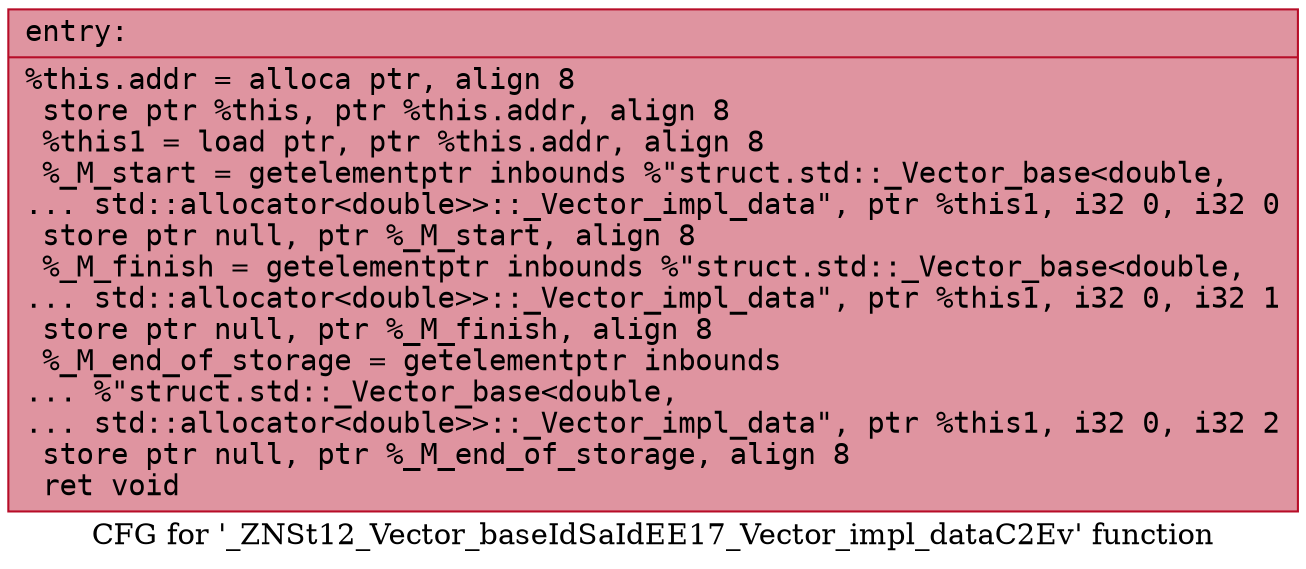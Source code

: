 digraph "CFG for '_ZNSt12_Vector_baseIdSaIdEE17_Vector_impl_dataC2Ev' function" {
	label="CFG for '_ZNSt12_Vector_baseIdSaIdEE17_Vector_impl_dataC2Ev' function";

	Node0x556c3c7c87a0 [shape=record,color="#b70d28ff", style=filled, fillcolor="#b70d2870" fontname="Courier",label="{entry:\l|  %this.addr = alloca ptr, align 8\l  store ptr %this, ptr %this.addr, align 8\l  %this1 = load ptr, ptr %this.addr, align 8\l  %_M_start = getelementptr inbounds %\"struct.std::_Vector_base\<double,\l... std::allocator\<double\>\>::_Vector_impl_data\", ptr %this1, i32 0, i32 0\l  store ptr null, ptr %_M_start, align 8\l  %_M_finish = getelementptr inbounds %\"struct.std::_Vector_base\<double,\l... std::allocator\<double\>\>::_Vector_impl_data\", ptr %this1, i32 0, i32 1\l  store ptr null, ptr %_M_finish, align 8\l  %_M_end_of_storage = getelementptr inbounds\l... %\"struct.std::_Vector_base\<double,\l... std::allocator\<double\>\>::_Vector_impl_data\", ptr %this1, i32 0, i32 2\l  store ptr null, ptr %_M_end_of_storage, align 8\l  ret void\l}"];
}
